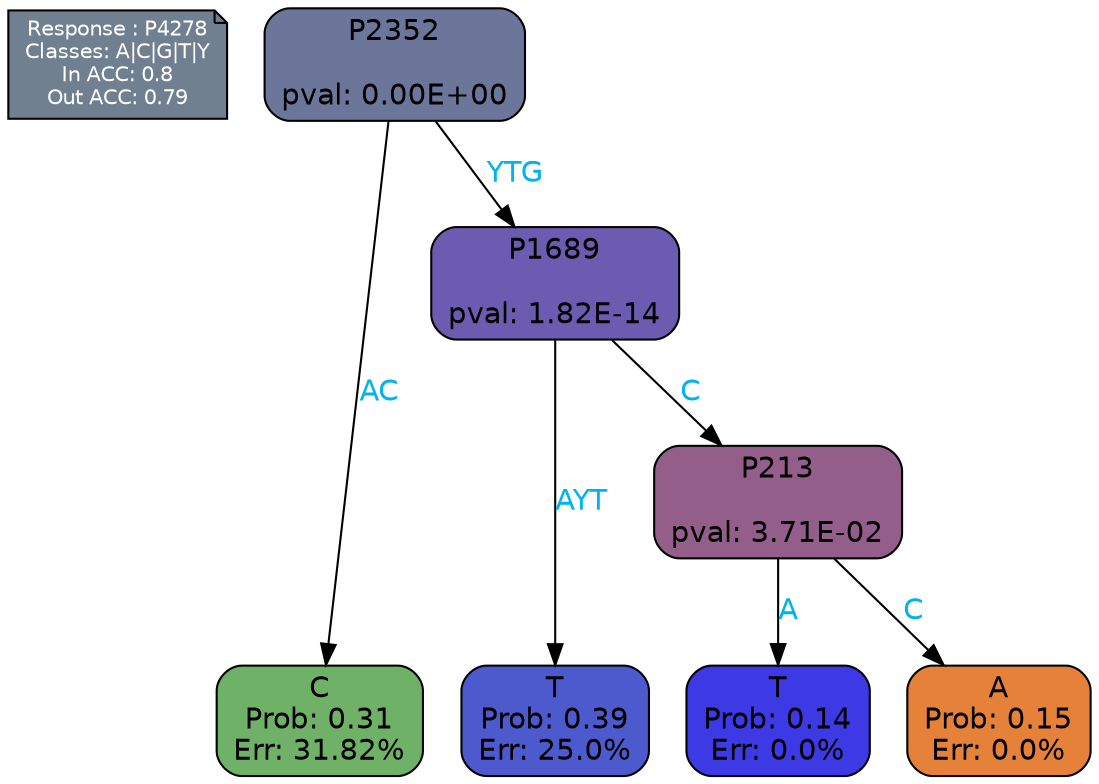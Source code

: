 digraph Tree {
node [shape=box, style="filled, rounded", color="black", fontname=helvetica] ;
graph [ranksep=equally, splines=polylines, bgcolor=transparent, dpi=600] ;
edge [fontname=helvetica] ;
LEGEND [label="Response : P4278
Classes: A|C|G|T|Y
In ACC: 0.8
Out ACC: 0.79
",shape=note,align=left,style=filled,fillcolor="slategray",fontcolor="white",fontsize=10];1 [label="P2352

pval: 0.00E+00", fillcolor="#6c769a"] ;
2 [label="C
Prob: 0.31
Err: 31.82%", fillcolor="#6eb167"] ;
3 [label="P1689

pval: 1.82E-14", fillcolor="#6b5cb1"] ;
4 [label="T
Prob: 0.39
Err: 25.0%", fillcolor="#4c5acd"] ;
5 [label="P213

pval: 3.71E-02", fillcolor="#945e8a"] ;
6 [label="T
Prob: 0.14
Err: 0.0%", fillcolor="#3c39e5"] ;
7 [label="A
Prob: 0.15
Err: 0.0%", fillcolor="#e58139"] ;
1 -> 2 [label="AC",fontcolor=deepskyblue2] ;
1 -> 3 [label="YTG",fontcolor=deepskyblue2] ;
3 -> 4 [label="AYT",fontcolor=deepskyblue2] ;
3 -> 5 [label="C",fontcolor=deepskyblue2] ;
5 -> 6 [label="A",fontcolor=deepskyblue2] ;
5 -> 7 [label="C",fontcolor=deepskyblue2] ;
{rank = same; 2;4;6;7;}{rank = same; LEGEND;1;}}